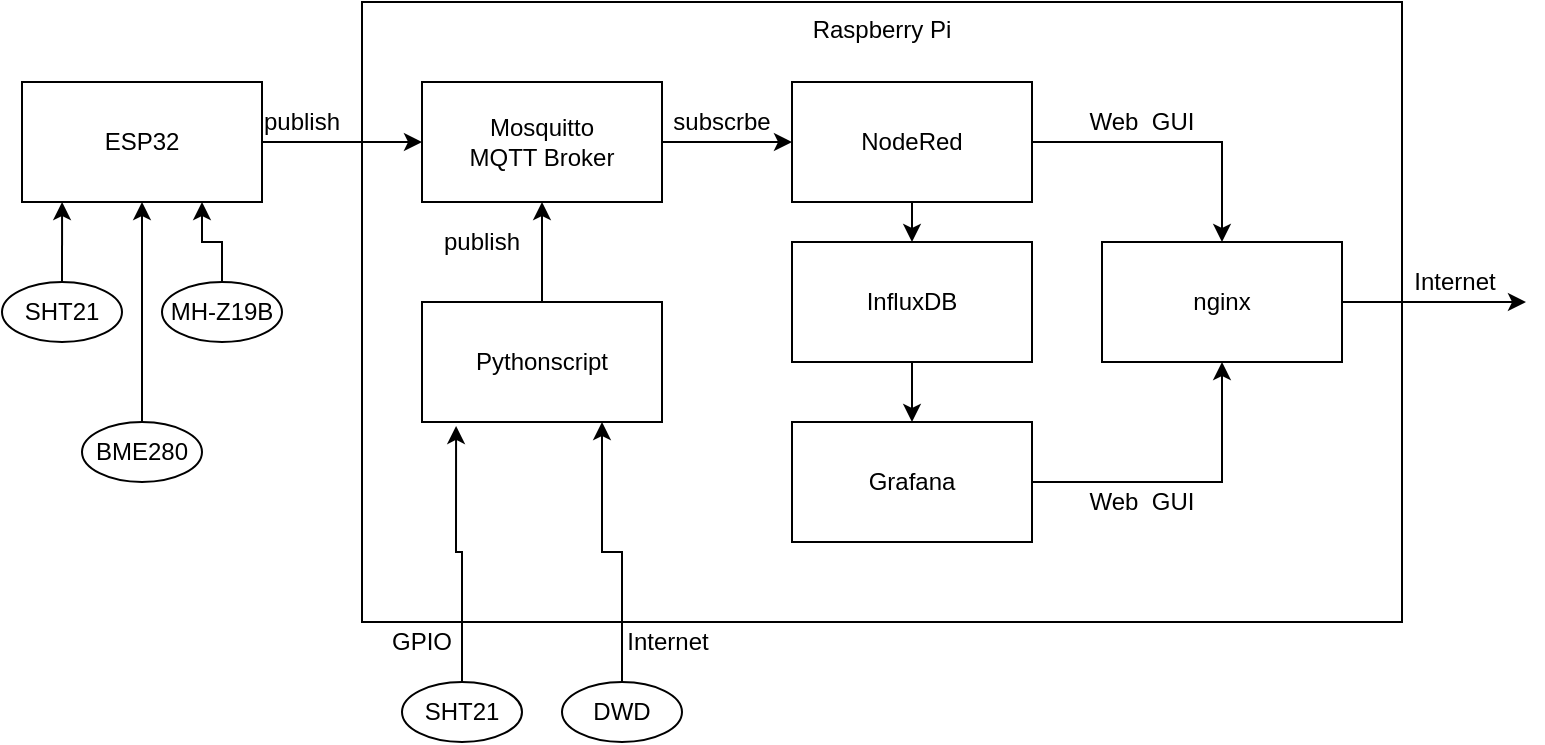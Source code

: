 <mxfile version="13.5.1" type="device"><diagram id="TBIGFhf7Iyc6re4Y8X41" name="Page-1"><mxGraphModel dx="794" dy="504" grid="1" gridSize="10" guides="1" tooltips="1" connect="1" arrows="1" fold="1" page="1" pageScale="1" pageWidth="827" pageHeight="1169" math="0" shadow="0"><root><mxCell id="0"/><mxCell id="1" parent="0"/><mxCell id="pqC_s7HEM2kv7ZWtvm-m-2" value="ESP32" style="rounded=0;whiteSpace=wrap;html=1;" vertex="1" parent="1"><mxGeometry x="80" y="120" width="120" height="60" as="geometry"/></mxCell><mxCell id="pqC_s7HEM2kv7ZWtvm-m-3" value="Raspberry Pi" style="rounded=0;whiteSpace=wrap;html=1;verticalAlign=top;" vertex="1" parent="1"><mxGeometry x="250" y="80" width="520" height="310" as="geometry"/></mxCell><mxCell id="pqC_s7HEM2kv7ZWtvm-m-22" style="edgeStyle=orthogonalEdgeStyle;rounded=0;orthogonalLoop=1;jettySize=auto;html=1;exitX=1;exitY=0.5;exitDx=0;exitDy=0;entryX=0;entryY=0.5;entryDx=0;entryDy=0;" edge="1" parent="1" source="pqC_s7HEM2kv7ZWtvm-m-4" target="pqC_s7HEM2kv7ZWtvm-m-5"><mxGeometry relative="1" as="geometry"/></mxCell><mxCell id="pqC_s7HEM2kv7ZWtvm-m-4" value="Mosquitto&lt;br&gt;MQTT Broker" style="rounded=0;whiteSpace=wrap;html=1;" vertex="1" parent="1"><mxGeometry x="280" y="120" width="120" height="60" as="geometry"/></mxCell><mxCell id="pqC_s7HEM2kv7ZWtvm-m-23" style="edgeStyle=orthogonalEdgeStyle;rounded=0;orthogonalLoop=1;jettySize=auto;html=1;exitX=1;exitY=0.5;exitDx=0;exitDy=0;entryX=0.5;entryY=0;entryDx=0;entryDy=0;" edge="1" parent="1" source="pqC_s7HEM2kv7ZWtvm-m-5" target="pqC_s7HEM2kv7ZWtvm-m-20"><mxGeometry relative="1" as="geometry"/></mxCell><mxCell id="pqC_s7HEM2kv7ZWtvm-m-27" style="edgeStyle=orthogonalEdgeStyle;rounded=0;orthogonalLoop=1;jettySize=auto;html=1;exitX=0.5;exitY=1;exitDx=0;exitDy=0;entryX=0.5;entryY=0;entryDx=0;entryDy=0;" edge="1" parent="1" source="pqC_s7HEM2kv7ZWtvm-m-5" target="pqC_s7HEM2kv7ZWtvm-m-6"><mxGeometry relative="1" as="geometry"/></mxCell><mxCell id="pqC_s7HEM2kv7ZWtvm-m-5" value="NodeRed" style="rounded=0;whiteSpace=wrap;html=1;" vertex="1" parent="1"><mxGeometry x="465" y="120" width="120" height="60" as="geometry"/></mxCell><mxCell id="pqC_s7HEM2kv7ZWtvm-m-28" style="edgeStyle=orthogonalEdgeStyle;rounded=0;orthogonalLoop=1;jettySize=auto;html=1;exitX=0.5;exitY=1;exitDx=0;exitDy=0;" edge="1" parent="1" source="pqC_s7HEM2kv7ZWtvm-m-6" target="pqC_s7HEM2kv7ZWtvm-m-7"><mxGeometry relative="1" as="geometry"/></mxCell><mxCell id="pqC_s7HEM2kv7ZWtvm-m-6" value="InfluxDB" style="rounded=0;whiteSpace=wrap;html=1;" vertex="1" parent="1"><mxGeometry x="465" y="200" width="120" height="60" as="geometry"/></mxCell><mxCell id="pqC_s7HEM2kv7ZWtvm-m-24" style="edgeStyle=orthogonalEdgeStyle;rounded=0;orthogonalLoop=1;jettySize=auto;html=1;exitX=1;exitY=0.5;exitDx=0;exitDy=0;" edge="1" parent="1" source="pqC_s7HEM2kv7ZWtvm-m-7" target="pqC_s7HEM2kv7ZWtvm-m-20"><mxGeometry relative="1" as="geometry"/></mxCell><mxCell id="pqC_s7HEM2kv7ZWtvm-m-7" value="Grafana" style="rounded=0;whiteSpace=wrap;html=1;" vertex="1" parent="1"><mxGeometry x="465" y="290" width="120" height="60" as="geometry"/></mxCell><mxCell id="pqC_s7HEM2kv7ZWtvm-m-26" style="edgeStyle=orthogonalEdgeStyle;rounded=0;orthogonalLoop=1;jettySize=auto;html=1;exitX=0.5;exitY=0;exitDx=0;exitDy=0;entryX=0.5;entryY=1;entryDx=0;entryDy=0;" edge="1" parent="1" source="pqC_s7HEM2kv7ZWtvm-m-8" target="pqC_s7HEM2kv7ZWtvm-m-4"><mxGeometry relative="1" as="geometry"/></mxCell><mxCell id="pqC_s7HEM2kv7ZWtvm-m-8" value="Pythonscript" style="rounded=0;whiteSpace=wrap;html=1;" vertex="1" parent="1"><mxGeometry x="280" y="230" width="120" height="60" as="geometry"/></mxCell><mxCell id="pqC_s7HEM2kv7ZWtvm-m-10" style="edgeStyle=orthogonalEdgeStyle;rounded=0;orthogonalLoop=1;jettySize=auto;html=1;exitX=1;exitY=0.5;exitDx=0;exitDy=0;entryX=0;entryY=0.5;entryDx=0;entryDy=0;" edge="1" parent="1" source="pqC_s7HEM2kv7ZWtvm-m-2" target="pqC_s7HEM2kv7ZWtvm-m-4"><mxGeometry relative="1" as="geometry"/></mxCell><mxCell id="pqC_s7HEM2kv7ZWtvm-m-25" style="edgeStyle=orthogonalEdgeStyle;rounded=0;orthogonalLoop=1;jettySize=auto;html=1;exitX=1;exitY=0.5;exitDx=0;exitDy=0;" edge="1" parent="1" source="pqC_s7HEM2kv7ZWtvm-m-20"><mxGeometry relative="1" as="geometry"><mxPoint x="832" y="230" as="targetPoint"/></mxGeometry></mxCell><mxCell id="pqC_s7HEM2kv7ZWtvm-m-20" value="nginx" style="rounded=0;whiteSpace=wrap;html=1;" vertex="1" parent="1"><mxGeometry x="620" y="200" width="120" height="60" as="geometry"/></mxCell><mxCell id="pqC_s7HEM2kv7ZWtvm-m-29" value="Web&amp;nbsp; GUI" style="text;html=1;strokeColor=none;fillColor=none;align=center;verticalAlign=middle;whiteSpace=wrap;rounded=0;" vertex="1" parent="1"><mxGeometry x="610" y="130" width="60" height="20" as="geometry"/></mxCell><mxCell id="pqC_s7HEM2kv7ZWtvm-m-30" value="Web&amp;nbsp; GUI" style="text;html=1;strokeColor=none;fillColor=none;align=center;verticalAlign=middle;whiteSpace=wrap;rounded=0;" vertex="1" parent="1"><mxGeometry x="610" y="320" width="60" height="20" as="geometry"/></mxCell><mxCell id="pqC_s7HEM2kv7ZWtvm-m-31" value="Internet" style="text;html=1;align=center;verticalAlign=middle;resizable=0;points=[];autosize=1;" vertex="1" parent="1"><mxGeometry x="766" y="210" width="60" height="20" as="geometry"/></mxCell><mxCell id="pqC_s7HEM2kv7ZWtvm-m-32" value="publish" style="text;html=1;strokeColor=none;fillColor=none;align=center;verticalAlign=middle;whiteSpace=wrap;rounded=0;" vertex="1" parent="1"><mxGeometry x="200" y="130" width="40" height="20" as="geometry"/></mxCell><mxCell id="pqC_s7HEM2kv7ZWtvm-m-33" value="publish" style="text;html=1;strokeColor=none;fillColor=none;align=center;verticalAlign=middle;whiteSpace=wrap;rounded=0;" vertex="1" parent="1"><mxGeometry x="290" y="190" width="40" height="20" as="geometry"/></mxCell><mxCell id="pqC_s7HEM2kv7ZWtvm-m-34" value="subscrbe" style="text;html=1;strokeColor=none;fillColor=none;align=center;verticalAlign=middle;whiteSpace=wrap;rounded=0;" vertex="1" parent="1"><mxGeometry x="410" y="130" width="40" height="20" as="geometry"/></mxCell><mxCell id="pqC_s7HEM2kv7ZWtvm-m-39" style="edgeStyle=orthogonalEdgeStyle;rounded=0;orthogonalLoop=1;jettySize=auto;html=1;exitX=0.5;exitY=0;exitDx=0;exitDy=0;entryX=0.142;entryY=1.033;entryDx=0;entryDy=0;entryPerimeter=0;" edge="1" parent="1" source="pqC_s7HEM2kv7ZWtvm-m-37" target="pqC_s7HEM2kv7ZWtvm-m-8"><mxGeometry relative="1" as="geometry"/></mxCell><mxCell id="pqC_s7HEM2kv7ZWtvm-m-37" value="SHT21" style="ellipse;whiteSpace=wrap;html=1;" vertex="1" parent="1"><mxGeometry x="270" y="420" width="60" height="30" as="geometry"/></mxCell><mxCell id="pqC_s7HEM2kv7ZWtvm-m-40" style="edgeStyle=orthogonalEdgeStyle;rounded=0;orthogonalLoop=1;jettySize=auto;html=1;exitX=0.5;exitY=0;exitDx=0;exitDy=0;entryX=0.75;entryY=1;entryDx=0;entryDy=0;" edge="1" parent="1" source="pqC_s7HEM2kv7ZWtvm-m-38" target="pqC_s7HEM2kv7ZWtvm-m-8"><mxGeometry relative="1" as="geometry"/></mxCell><mxCell id="pqC_s7HEM2kv7ZWtvm-m-38" value="DWD" style="ellipse;whiteSpace=wrap;html=1;" vertex="1" parent="1"><mxGeometry x="350" y="420" width="60" height="30" as="geometry"/></mxCell><mxCell id="pqC_s7HEM2kv7ZWtvm-m-42" style="edgeStyle=orthogonalEdgeStyle;rounded=0;orthogonalLoop=1;jettySize=auto;html=1;entryX=0.167;entryY=1;entryDx=0;entryDy=0;entryPerimeter=0;" edge="1" parent="1" source="pqC_s7HEM2kv7ZWtvm-m-41" target="pqC_s7HEM2kv7ZWtvm-m-2"><mxGeometry relative="1" as="geometry"/></mxCell><mxCell id="pqC_s7HEM2kv7ZWtvm-m-41" value="SHT21" style="ellipse;whiteSpace=wrap;html=1;" vertex="1" parent="1"><mxGeometry x="70" y="220" width="60" height="30" as="geometry"/></mxCell><mxCell id="pqC_s7HEM2kv7ZWtvm-m-44" style="edgeStyle=orthogonalEdgeStyle;rounded=0;orthogonalLoop=1;jettySize=auto;html=1;entryX=0.75;entryY=1;entryDx=0;entryDy=0;" edge="1" parent="1" source="pqC_s7HEM2kv7ZWtvm-m-43" target="pqC_s7HEM2kv7ZWtvm-m-2"><mxGeometry relative="1" as="geometry"/></mxCell><mxCell id="pqC_s7HEM2kv7ZWtvm-m-43" value="MH-Z19B" style="ellipse;whiteSpace=wrap;html=1;" vertex="1" parent="1"><mxGeometry x="150" y="220" width="60" height="30" as="geometry"/></mxCell><mxCell id="pqC_s7HEM2kv7ZWtvm-m-46" style="edgeStyle=orthogonalEdgeStyle;rounded=0;orthogonalLoop=1;jettySize=auto;html=1;entryX=0.5;entryY=1;entryDx=0;entryDy=0;" edge="1" parent="1" source="pqC_s7HEM2kv7ZWtvm-m-45" target="pqC_s7HEM2kv7ZWtvm-m-2"><mxGeometry relative="1" as="geometry"/></mxCell><mxCell id="pqC_s7HEM2kv7ZWtvm-m-45" value="BME280" style="ellipse;whiteSpace=wrap;html=1;" vertex="1" parent="1"><mxGeometry x="110" y="290" width="60" height="30" as="geometry"/></mxCell><mxCell id="pqC_s7HEM2kv7ZWtvm-m-47" value="GPIO" style="text;html=1;strokeColor=none;fillColor=none;align=center;verticalAlign=middle;whiteSpace=wrap;rounded=0;" vertex="1" parent="1"><mxGeometry x="260" y="390" width="40" height="20" as="geometry"/></mxCell><mxCell id="pqC_s7HEM2kv7ZWtvm-m-48" value="Internet" style="text;html=1;strokeColor=none;fillColor=none;align=center;verticalAlign=middle;whiteSpace=wrap;rounded=0;" vertex="1" parent="1"><mxGeometry x="383" y="390" width="40" height="20" as="geometry"/></mxCell></root></mxGraphModel></diagram></mxfile>